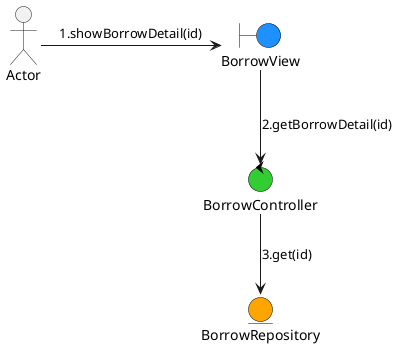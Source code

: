 @startuml ShowBorrowDetail

skinparam boundary {
  backgroundColor DodgerBlue
  borderColor black
}

skinparam control {
  backgroundColor LimeGreen
  borderColor black
}

skinparam entity {
  backgroundColor Orange
  borderColor black
}

actor Actor
boundary BorrowView
control BorrowController
entity BorrowRepository

Actor -right-> (BorrowView) : 1.showBorrowDetail(id)
(BorrowView) --> (BorrowController) : 2.getBorrowDetail(id)
(BorrowController) --> (BorrowRepository) : 3.get(id)

@enduml